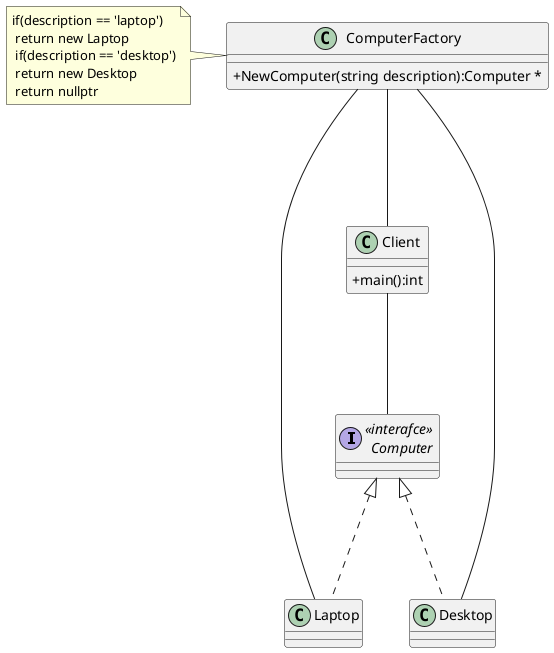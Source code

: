 @startuml
skinparam classAttributeIconSize 0

interface "<<interafce>> \n Computer" as Computer
{
}

class Laptop{}
class Desktop{}
class ComputerFactory
{
+ NewComputer(string description):Computer *
}

note  "if(description == 'laptop')\n return new Laptop \n if(description == 'desktop')\n return new Desktop \n return nullptr" as NewComputerFactory

Laptop -up..|> Computer
Desktop -up..|> Computer

NewComputerFactory -right..ComputerFactory

class Client
{
+main():int
}
Client -down--Computer
Client -up--ComputerFactory
ComputerFactory -down-- Laptop 
ComputerFactory -down-- Desktop
@enduml
